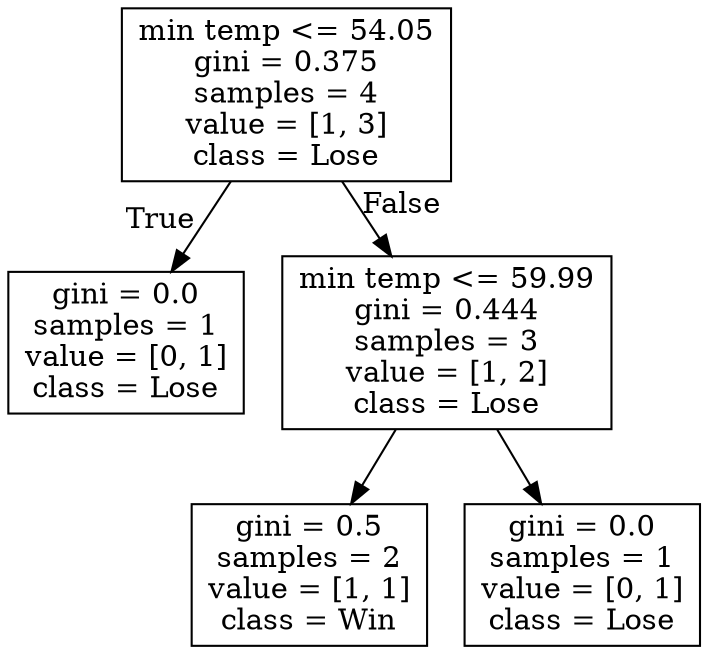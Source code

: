 digraph Tree {
node [shape=box] ;
0 [label="min temp <= 54.05\ngini = 0.375\nsamples = 4\nvalue = [1, 3]\nclass = Lose"] ;
1 [label="gini = 0.0\nsamples = 1\nvalue = [0, 1]\nclass = Lose"] ;
0 -> 1 [labeldistance=2.5, labelangle=45, headlabel="True"] ;
2 [label="min temp <= 59.99\ngini = 0.444\nsamples = 3\nvalue = [1, 2]\nclass = Lose"] ;
0 -> 2 [labeldistance=2.5, labelangle=-45, headlabel="False"] ;
3 [label="gini = 0.5\nsamples = 2\nvalue = [1, 1]\nclass = Win"] ;
2 -> 3 ;
4 [label="gini = 0.0\nsamples = 1\nvalue = [0, 1]\nclass = Lose"] ;
2 -> 4 ;
}